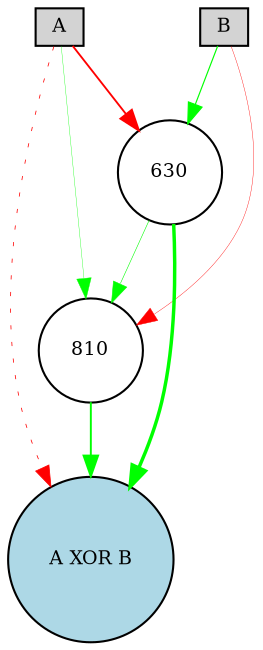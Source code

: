 digraph {
	node [fontsize=9 height=0.2 shape=circle width=0.2]
	A [fillcolor=lightgray shape=box style=filled]
	B [fillcolor=lightgray shape=box style=filled]
	"A XOR B" [fillcolor=lightblue style=filled]
	810 [fillcolor=white style=filled]
	630 [fillcolor=white style=filled]
	A -> "A XOR B" [color=red penwidth=0.37109018837696517 style=dotted]
	B -> 630 [color=green penwidth=0.5579102920438516 style=solid]
	630 -> "A XOR B" [color=green penwidth=1.6610764407624081 style=solid]
	A -> 630 [color=red penwidth=0.8881175004470323 style=solid]
	A -> 810 [color=green penwidth=0.16428822713566282 style=solid]
	810 -> "A XOR B" [color=green penwidth=0.9236774135807465 style=solid]
	630 -> 810 [color=green penwidth=0.2689949056562558 style=solid]
	B -> 810 [color=red penwidth=0.18374867325505706 style=solid]
}
